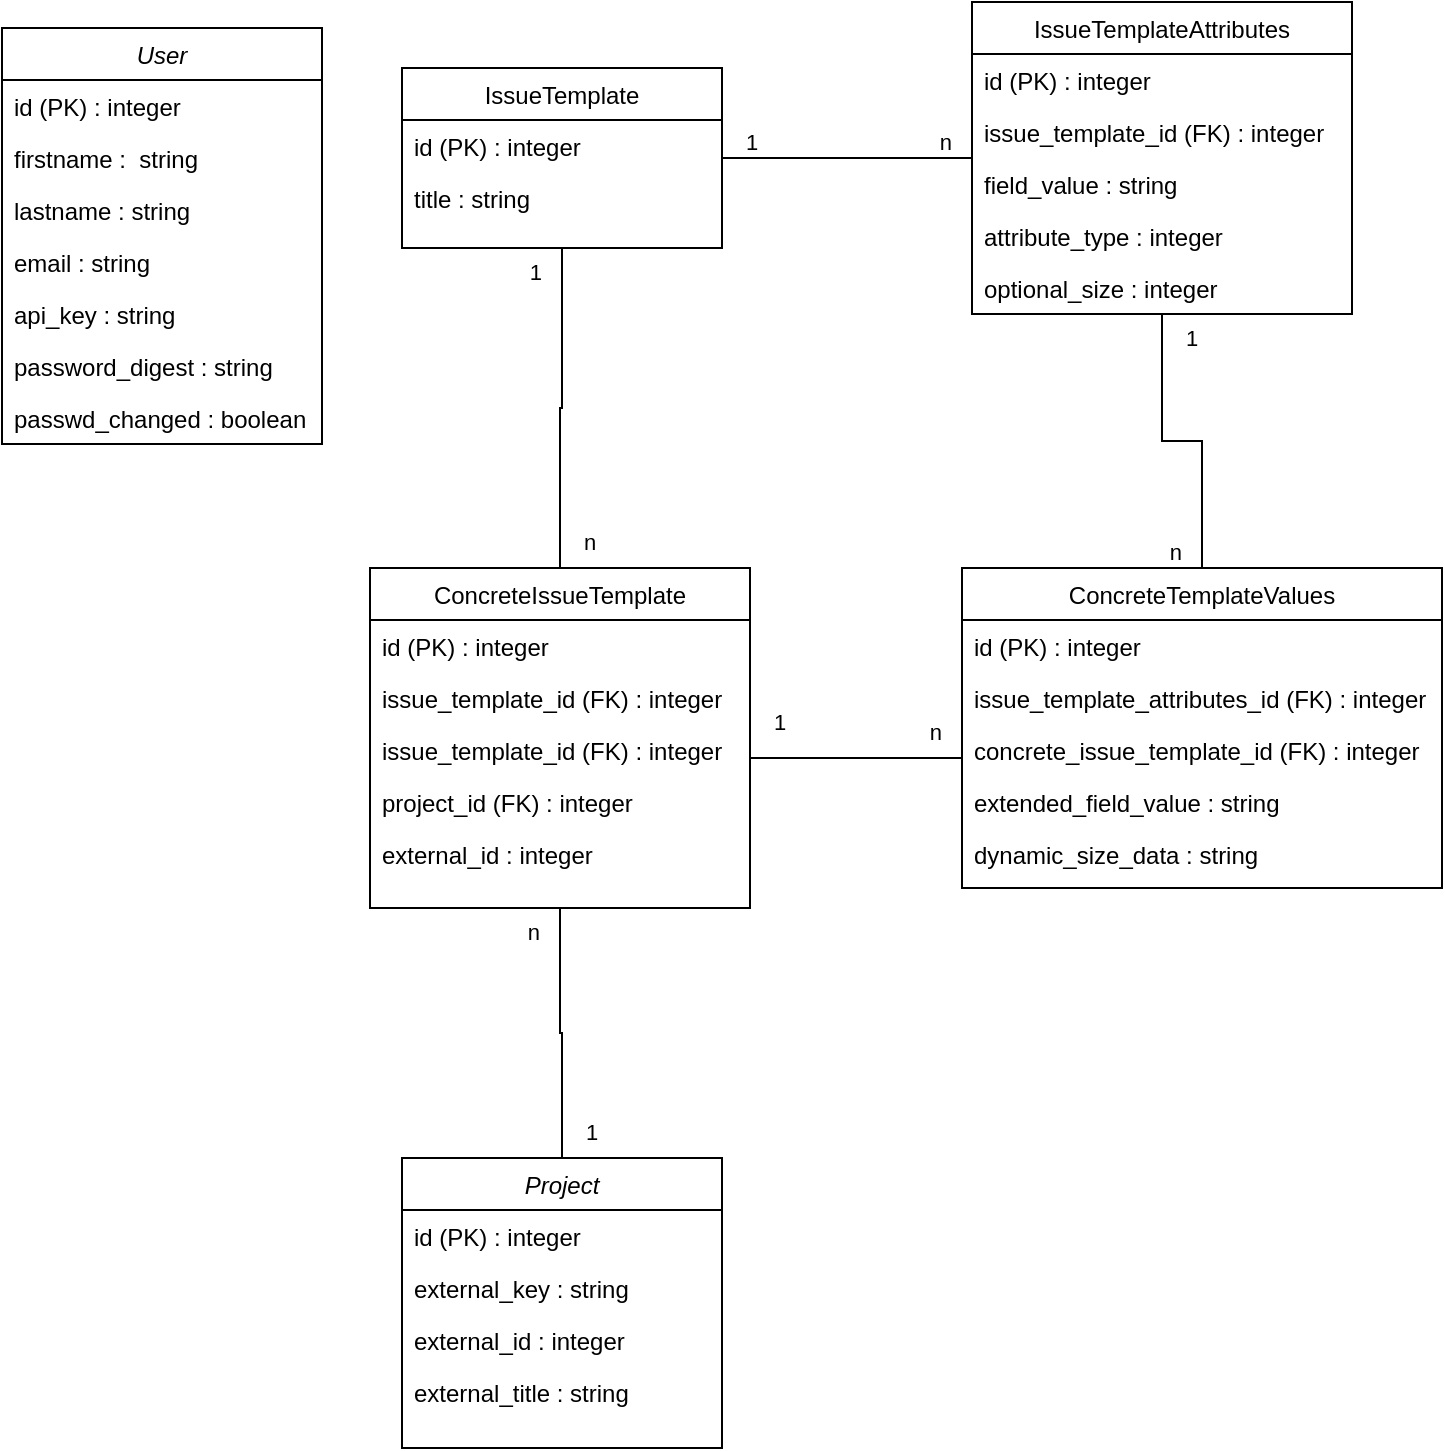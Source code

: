 <mxfile version="15.7.3" type="device"><diagram id="C5RBs43oDa-KdzZeNtuy" name="Page-1"><mxGraphModel dx="1395" dy="962" grid="1" gridSize="10" guides="1" tooltips="1" connect="1" arrows="1" fold="1" page="1" pageScale="1" pageWidth="827" pageHeight="1169" math="0" shadow="0"><root><mxCell id="WIyWlLk6GJQsqaUBKTNV-0"/><mxCell id="WIyWlLk6GJQsqaUBKTNV-1" parent="WIyWlLk6GJQsqaUBKTNV-0"/><mxCell id="zkfFHV4jXpPFQw0GAbJ--0" value="User" style="swimlane;fontStyle=2;align=center;verticalAlign=top;childLayout=stackLayout;horizontal=1;startSize=26;horizontalStack=0;resizeParent=1;resizeLast=0;collapsible=1;marginBottom=0;rounded=0;shadow=0;strokeWidth=1;" parent="WIyWlLk6GJQsqaUBKTNV-1" vertex="1"><mxGeometry x="40" y="80" width="160" height="208" as="geometry"><mxRectangle x="230" y="140" width="160" height="26" as="alternateBounds"/></mxGeometry></mxCell><mxCell id="vYiWwPythGDxeL2GMcXe-61" value="id (PK) : integer" style="text;align=left;verticalAlign=top;spacingLeft=4;spacingRight=4;overflow=hidden;rotatable=0;points=[[0,0.5],[1,0.5]];portConstraint=eastwest;" parent="zkfFHV4jXpPFQw0GAbJ--0" vertex="1"><mxGeometry y="26" width="160" height="26" as="geometry"/></mxCell><mxCell id="zkfFHV4jXpPFQw0GAbJ--1" value="firstname :  string" style="text;align=left;verticalAlign=top;spacingLeft=4;spacingRight=4;overflow=hidden;rotatable=0;points=[[0,0.5],[1,0.5]];portConstraint=eastwest;" parent="zkfFHV4jXpPFQw0GAbJ--0" vertex="1"><mxGeometry y="52" width="160" height="26" as="geometry"/></mxCell><mxCell id="zkfFHV4jXpPFQw0GAbJ--2" value="lastname : string" style="text;align=left;verticalAlign=top;spacingLeft=4;spacingRight=4;overflow=hidden;rotatable=0;points=[[0,0.5],[1,0.5]];portConstraint=eastwest;rounded=0;shadow=0;html=0;" parent="zkfFHV4jXpPFQw0GAbJ--0" vertex="1"><mxGeometry y="78" width="160" height="26" as="geometry"/></mxCell><mxCell id="zkfFHV4jXpPFQw0GAbJ--3" value="email : string" style="text;align=left;verticalAlign=top;spacingLeft=4;spacingRight=4;overflow=hidden;rotatable=0;points=[[0,0.5],[1,0.5]];portConstraint=eastwest;rounded=0;shadow=0;html=0;" parent="zkfFHV4jXpPFQw0GAbJ--0" vertex="1"><mxGeometry y="104" width="160" height="26" as="geometry"/></mxCell><mxCell id="AEb_9aidCXA0OoOkdx65-7" value="api_key : string" style="text;align=left;verticalAlign=top;spacingLeft=4;spacingRight=4;overflow=hidden;rotatable=0;points=[[0,0.5],[1,0.5]];portConstraint=eastwest;rounded=0;shadow=0;html=0;" parent="zkfFHV4jXpPFQw0GAbJ--0" vertex="1"><mxGeometry y="130" width="160" height="26" as="geometry"/></mxCell><mxCell id="b6KLNETRJuKe1UBI7My2-0" value="password_digest : string" style="text;align=left;verticalAlign=top;spacingLeft=4;spacingRight=4;overflow=hidden;rotatable=0;points=[[0,0.5],[1,0.5]];portConstraint=eastwest;rounded=0;shadow=0;html=0;" vertex="1" parent="zkfFHV4jXpPFQw0GAbJ--0"><mxGeometry y="156" width="160" height="26" as="geometry"/></mxCell><mxCell id="b6KLNETRJuKe1UBI7My2-1" value="passwd_changed : boolean" style="text;align=left;verticalAlign=top;spacingLeft=4;spacingRight=4;overflow=hidden;rotatable=0;points=[[0,0.5],[1,0.5]];portConstraint=eastwest;rounded=0;shadow=0;html=0;" vertex="1" parent="zkfFHV4jXpPFQw0GAbJ--0"><mxGeometry y="182" width="160" height="26" as="geometry"/></mxCell><mxCell id="zkfFHV4jXpPFQw0GAbJ--17" value="IssueTemplate" style="swimlane;fontStyle=0;align=center;verticalAlign=top;childLayout=stackLayout;horizontal=1;startSize=26;horizontalStack=0;resizeParent=1;resizeLast=0;collapsible=1;marginBottom=0;rounded=0;shadow=0;strokeWidth=1;" parent="WIyWlLk6GJQsqaUBKTNV-1" vertex="1"><mxGeometry x="240" y="100" width="160" height="90" as="geometry"><mxRectangle x="550" y="140" width="160" height="26" as="alternateBounds"/></mxGeometry></mxCell><mxCell id="vYiWwPythGDxeL2GMcXe-55" value="id (PK) : integer" style="text;align=left;verticalAlign=top;spacingLeft=4;spacingRight=4;overflow=hidden;rotatable=0;points=[[0,0.5],[1,0.5]];portConstraint=eastwest;" parent="zkfFHV4jXpPFQw0GAbJ--17" vertex="1"><mxGeometry y="26" width="160" height="26" as="geometry"/></mxCell><mxCell id="zkfFHV4jXpPFQw0GAbJ--18" value="title : string" style="text;align=left;verticalAlign=top;spacingLeft=4;spacingRight=4;overflow=hidden;rotatable=0;points=[[0,0.5],[1,0.5]];portConstraint=eastwest;" parent="zkfFHV4jXpPFQw0GAbJ--17" vertex="1"><mxGeometry y="52" width="160" height="26" as="geometry"/></mxCell><mxCell id="AEb_9aidCXA0OoOkdx65-15" value="Project" style="swimlane;fontStyle=2;align=center;verticalAlign=top;childLayout=stackLayout;horizontal=1;startSize=26;horizontalStack=0;resizeParent=1;resizeLast=0;collapsible=1;marginBottom=0;rounded=0;shadow=0;strokeWidth=1;" parent="WIyWlLk6GJQsqaUBKTNV-1" vertex="1"><mxGeometry x="240" y="645" width="160" height="145" as="geometry"><mxRectangle x="230" y="140" width="160" height="26" as="alternateBounds"/></mxGeometry></mxCell><mxCell id="vYiWwPythGDxeL2GMcXe-52" value="id (PK) : integer" style="text;align=left;verticalAlign=top;spacingLeft=4;spacingRight=4;overflow=hidden;rotatable=0;points=[[0,0.5],[1,0.5]];portConstraint=eastwest;rounded=0;shadow=0;html=0;" parent="AEb_9aidCXA0OoOkdx65-15" vertex="1"><mxGeometry y="26" width="160" height="26" as="geometry"/></mxCell><mxCell id="AEb_9aidCXA0OoOkdx65-17" value="external_key : string" style="text;align=left;verticalAlign=top;spacingLeft=4;spacingRight=4;overflow=hidden;rotatable=0;points=[[0,0.5],[1,0.5]];portConstraint=eastwest;rounded=0;shadow=0;html=0;" parent="AEb_9aidCXA0OoOkdx65-15" vertex="1"><mxGeometry y="52" width="160" height="26" as="geometry"/></mxCell><mxCell id="AEb_9aidCXA0OoOkdx65-18" value="external_id : integer" style="text;align=left;verticalAlign=top;spacingLeft=4;spacingRight=4;overflow=hidden;rotatable=0;points=[[0,0.5],[1,0.5]];portConstraint=eastwest;rounded=0;shadow=0;html=0;" parent="AEb_9aidCXA0OoOkdx65-15" vertex="1"><mxGeometry y="78" width="160" height="26" as="geometry"/></mxCell><mxCell id="vYiWwPythGDxeL2GMcXe-25" value="external_title : string" style="text;align=left;verticalAlign=top;spacingLeft=4;spacingRight=4;overflow=hidden;rotatable=0;points=[[0,0.5],[1,0.5]];portConstraint=eastwest;rounded=0;shadow=0;html=0;" parent="AEb_9aidCXA0OoOkdx65-15" vertex="1"><mxGeometry y="104" width="160" height="26" as="geometry"/></mxCell><mxCell id="vYiWwPythGDxeL2GMcXe-0" value="ConcreteIssueTemplate" style="swimlane;fontStyle=0;align=center;verticalAlign=top;childLayout=stackLayout;horizontal=1;startSize=26;horizontalStack=0;resizeParent=1;resizeLast=0;collapsible=1;marginBottom=0;rounded=0;shadow=0;strokeWidth=1;" parent="WIyWlLk6GJQsqaUBKTNV-1" vertex="1"><mxGeometry x="224" y="350" width="190" height="170" as="geometry"><mxRectangle x="550" y="140" width="160" height="26" as="alternateBounds"/></mxGeometry></mxCell><mxCell id="vYiWwPythGDxeL2GMcXe-54" value="id (PK) : integer" style="text;align=left;verticalAlign=top;spacingLeft=4;spacingRight=4;overflow=hidden;rotatable=0;points=[[0,0.5],[1,0.5]];portConstraint=eastwest;" parent="vYiWwPythGDxeL2GMcXe-0" vertex="1"><mxGeometry y="26" width="190" height="26" as="geometry"/></mxCell><mxCell id="vYiWwPythGDxeL2GMcXe-17" value="issue_template_id (FK) : integer" style="text;align=left;verticalAlign=top;spacingLeft=4;spacingRight=4;overflow=hidden;rotatable=0;points=[[0,0.5],[1,0.5]];portConstraint=eastwest;" parent="vYiWwPythGDxeL2GMcXe-0" vertex="1"><mxGeometry y="52" width="190" height="26" as="geometry"/></mxCell><mxCell id="b6KLNETRJuKe1UBI7My2-5" value="issue_template_id (FK) : integer" style="text;align=left;verticalAlign=top;spacingLeft=4;spacingRight=4;overflow=hidden;rotatable=0;points=[[0,0.5],[1,0.5]];portConstraint=eastwest;" vertex="1" parent="vYiWwPythGDxeL2GMcXe-0"><mxGeometry y="78" width="190" height="26" as="geometry"/></mxCell><mxCell id="b6KLNETRJuKe1UBI7My2-6" value="project_id (FK) : integer" style="text;align=left;verticalAlign=top;spacingLeft=4;spacingRight=4;overflow=hidden;rotatable=0;points=[[0,0.5],[1,0.5]];portConstraint=eastwest;" vertex="1" parent="vYiWwPythGDxeL2GMcXe-0"><mxGeometry y="104" width="190" height="26" as="geometry"/></mxCell><mxCell id="b6KLNETRJuKe1UBI7My2-7" value="external_id : integer" style="text;align=left;verticalAlign=top;spacingLeft=4;spacingRight=4;overflow=hidden;rotatable=0;points=[[0,0.5],[1,0.5]];portConstraint=eastwest;" vertex="1" parent="vYiWwPythGDxeL2GMcXe-0"><mxGeometry y="130" width="190" height="26" as="geometry"/></mxCell><mxCell id="vYiWwPythGDxeL2GMcXe-12" value="" style="endArrow=none;html=1;edgeStyle=orthogonalEdgeStyle;rounded=0;startSize=26;entryX=0.5;entryY=1;entryDx=0;entryDy=0;exitX=0.5;exitY=0;exitDx=0;exitDy=0;" parent="WIyWlLk6GJQsqaUBKTNV-1" source="AEb_9aidCXA0OoOkdx65-15" target="vYiWwPythGDxeL2GMcXe-0" edge="1"><mxGeometry relative="1" as="geometry"><mxPoint x="820" y="360" as="sourcePoint"/><mxPoint x="640" y="540" as="targetPoint"/><Array as="points"/></mxGeometry></mxCell><mxCell id="vYiWwPythGDxeL2GMcXe-13" value="1" style="edgeLabel;resizable=0;html=1;align=left;verticalAlign=bottom;rounded=0;shadow=0;startSize=26;strokeWidth=1;" parent="vYiWwPythGDxeL2GMcXe-12" connectable="0" vertex="1"><mxGeometry x="-1" relative="1" as="geometry"><mxPoint x="10" y="-5" as="offset"/></mxGeometry></mxCell><mxCell id="vYiWwPythGDxeL2GMcXe-14" value="n" style="edgeLabel;resizable=0;html=1;align=right;verticalAlign=bottom;rounded=0;shadow=0;startSize=26;strokeWidth=1;" parent="vYiWwPythGDxeL2GMcXe-12" connectable="0" vertex="1"><mxGeometry x="1" relative="1" as="geometry"><mxPoint x="-10" y="20" as="offset"/></mxGeometry></mxCell><mxCell id="vYiWwPythGDxeL2GMcXe-26" value="" style="endArrow=none;html=1;edgeStyle=orthogonalEdgeStyle;rounded=0;startSize=26;entryX=0.5;entryY=1;entryDx=0;entryDy=0;exitX=0.5;exitY=0;exitDx=0;exitDy=0;" parent="WIyWlLk6GJQsqaUBKTNV-1" source="vYiWwPythGDxeL2GMcXe-0" target="zkfFHV4jXpPFQw0GAbJ--17" edge="1"><mxGeometry relative="1" as="geometry"><mxPoint x="79.5" y="385" as="sourcePoint"/><mxPoint x="79.5" y="305" as="targetPoint"/><Array as="points"/></mxGeometry></mxCell><mxCell id="vYiWwPythGDxeL2GMcXe-27" value="n" style="edgeLabel;resizable=0;html=1;align=left;verticalAlign=bottom;rounded=0;shadow=0;startSize=26;strokeWidth=1;" parent="vYiWwPythGDxeL2GMcXe-26" connectable="0" vertex="1"><mxGeometry x="-1" relative="1" as="geometry"><mxPoint x="10" y="-5" as="offset"/></mxGeometry></mxCell><mxCell id="vYiWwPythGDxeL2GMcXe-28" value="1" style="edgeLabel;resizable=0;html=1;align=right;verticalAlign=bottom;rounded=0;shadow=0;startSize=26;strokeWidth=1;" parent="vYiWwPythGDxeL2GMcXe-26" connectable="0" vertex="1"><mxGeometry x="1" relative="1" as="geometry"><mxPoint x="-10" y="20" as="offset"/></mxGeometry></mxCell><mxCell id="vYiWwPythGDxeL2GMcXe-29" value="ConcreteTemplateValues" style="swimlane;fontStyle=0;align=center;verticalAlign=top;childLayout=stackLayout;horizontal=1;startSize=26;horizontalStack=0;resizeParent=1;resizeLast=0;collapsible=1;marginBottom=0;rounded=0;shadow=0;strokeWidth=1;" parent="WIyWlLk6GJQsqaUBKTNV-1" vertex="1"><mxGeometry x="520" y="350" width="240" height="160" as="geometry"><mxRectangle x="360" y="440" width="160" height="26" as="alternateBounds"/></mxGeometry></mxCell><mxCell id="vYiWwPythGDxeL2GMcXe-53" value="id (PK) : integer" style="text;align=left;verticalAlign=top;spacingLeft=4;spacingRight=4;overflow=hidden;rotatable=0;points=[[0,0.5],[1,0.5]];portConstraint=eastwest;" parent="vYiWwPythGDxeL2GMcXe-29" vertex="1"><mxGeometry y="26" width="240" height="26" as="geometry"/></mxCell><mxCell id="vYiWwPythGDxeL2GMcXe-30" value="issue_template_attributes_id (FK) : integer" style="text;align=left;verticalAlign=top;spacingLeft=4;spacingRight=4;overflow=hidden;rotatable=0;points=[[0,0.5],[1,0.5]];portConstraint=eastwest;" parent="vYiWwPythGDxeL2GMcXe-29" vertex="1"><mxGeometry y="52" width="240" height="26" as="geometry"/></mxCell><mxCell id="vYiWwPythGDxeL2GMcXe-56" value="concrete_issue_template_id (FK) : integer" style="text;align=left;verticalAlign=top;spacingLeft=4;spacingRight=4;overflow=hidden;rotatable=0;points=[[0,0.5],[1,0.5]];portConstraint=eastwest;" parent="vYiWwPythGDxeL2GMcXe-29" vertex="1"><mxGeometry y="78" width="240" height="26" as="geometry"/></mxCell><mxCell id="vYiWwPythGDxeL2GMcXe-50" value="extended_field_value : string" style="text;align=left;verticalAlign=top;spacingLeft=4;spacingRight=4;overflow=hidden;rotatable=0;points=[[0,0.5],[1,0.5]];portConstraint=eastwest;" parent="vYiWwPythGDxeL2GMcXe-29" vertex="1"><mxGeometry y="104" width="240" height="26" as="geometry"/></mxCell><mxCell id="b6KLNETRJuKe1UBI7My2-4" value="dynamic_size_data : string" style="text;align=left;verticalAlign=top;spacingLeft=4;spacingRight=4;overflow=hidden;rotatable=0;points=[[0,0.5],[1,0.5]];portConstraint=eastwest;" vertex="1" parent="vYiWwPythGDxeL2GMcXe-29"><mxGeometry y="130" width="240" height="26" as="geometry"/></mxCell><mxCell id="vYiWwPythGDxeL2GMcXe-32" value="IssueTemplateAttributes" style="swimlane;fontStyle=0;align=center;verticalAlign=top;childLayout=stackLayout;horizontal=1;startSize=26;horizontalStack=0;resizeParent=1;resizeLast=0;collapsible=1;marginBottom=0;rounded=0;shadow=0;strokeWidth=1;" parent="WIyWlLk6GJQsqaUBKTNV-1" vertex="1"><mxGeometry x="525" y="67" width="190" height="156" as="geometry"><mxRectangle x="550" y="140" width="160" height="26" as="alternateBounds"/></mxGeometry></mxCell><mxCell id="vYiWwPythGDxeL2GMcXe-33" value="id (PK) : integer" style="text;align=left;verticalAlign=top;spacingLeft=4;spacingRight=4;overflow=hidden;rotatable=0;points=[[0,0.5],[1,0.5]];portConstraint=eastwest;" parent="vYiWwPythGDxeL2GMcXe-32" vertex="1"><mxGeometry y="26" width="190" height="26" as="geometry"/></mxCell><mxCell id="vYiWwPythGDxeL2GMcXe-60" value="issue_template_id (FK) : integer" style="text;align=left;verticalAlign=top;spacingLeft=4;spacingRight=4;overflow=hidden;rotatable=0;points=[[0,0.5],[1,0.5]];portConstraint=eastwest;" parent="vYiWwPythGDxeL2GMcXe-32" vertex="1"><mxGeometry y="52" width="190" height="26" as="geometry"/></mxCell><mxCell id="vYiWwPythGDxeL2GMcXe-44" value="field_value : string" style="text;align=left;verticalAlign=top;spacingLeft=4;spacingRight=4;overflow=hidden;rotatable=0;points=[[0,0.5],[1,0.5]];portConstraint=eastwest;" parent="vYiWwPythGDxeL2GMcXe-32" vertex="1"><mxGeometry y="78" width="190" height="26" as="geometry"/></mxCell><mxCell id="vYiWwPythGDxeL2GMcXe-45" value="attribute_type : integer" style="text;align=left;verticalAlign=top;spacingLeft=4;spacingRight=4;overflow=hidden;rotatable=0;points=[[0,0.5],[1,0.5]];portConstraint=eastwest;" parent="vYiWwPythGDxeL2GMcXe-32" vertex="1"><mxGeometry y="104" width="190" height="26" as="geometry"/></mxCell><mxCell id="b6KLNETRJuKe1UBI7My2-2" value="optional_size : integer" style="text;align=left;verticalAlign=top;spacingLeft=4;spacingRight=4;overflow=hidden;rotatable=0;points=[[0,0.5],[1,0.5]];portConstraint=eastwest;" vertex="1" parent="vYiWwPythGDxeL2GMcXe-32"><mxGeometry y="130" width="190" height="26" as="geometry"/></mxCell><mxCell id="vYiWwPythGDxeL2GMcXe-37" value="" style="endArrow=none;html=1;edgeStyle=orthogonalEdgeStyle;rounded=0;startSize=26;entryX=0;entryY=0.5;entryDx=0;entryDy=0;exitX=1;exitY=0.5;exitDx=0;exitDy=0;" parent="WIyWlLk6GJQsqaUBKTNV-1" source="zkfFHV4jXpPFQw0GAbJ--17" target="vYiWwPythGDxeL2GMcXe-32" edge="1"><mxGeometry relative="1" as="geometry"><mxPoint x="310" y="165" as="sourcePoint"/><mxPoint x="470" y="165" as="targetPoint"/></mxGeometry></mxCell><mxCell id="vYiWwPythGDxeL2GMcXe-38" value="1" style="edgeLabel;resizable=0;html=1;align=left;verticalAlign=bottom;rounded=0;shadow=0;startSize=26;strokeWidth=1;" parent="vYiWwPythGDxeL2GMcXe-37" connectable="0" vertex="1"><mxGeometry x="-1" relative="1" as="geometry"><mxPoint x="10" as="offset"/></mxGeometry></mxCell><mxCell id="vYiWwPythGDxeL2GMcXe-39" value="n" style="edgeLabel;resizable=0;html=1;align=right;verticalAlign=bottom;rounded=0;shadow=0;startSize=26;strokeWidth=1;" parent="vYiWwPythGDxeL2GMcXe-37" connectable="0" vertex="1"><mxGeometry x="1" relative="1" as="geometry"><mxPoint x="-10" as="offset"/></mxGeometry></mxCell><mxCell id="vYiWwPythGDxeL2GMcXe-40" value="" style="endArrow=none;html=1;edgeStyle=orthogonalEdgeStyle;rounded=0;startSize=26;exitX=0.5;exitY=1;exitDx=0;exitDy=0;entryX=0.5;entryY=0;entryDx=0;entryDy=0;" parent="WIyWlLk6GJQsqaUBKTNV-1" source="vYiWwPythGDxeL2GMcXe-32" target="vYiWwPythGDxeL2GMcXe-29" edge="1"><mxGeometry relative="1" as="geometry"><mxPoint x="730" y="495" as="sourcePoint"/><mxPoint x="600" y="365" as="targetPoint"/></mxGeometry></mxCell><mxCell id="vYiWwPythGDxeL2GMcXe-41" value="1" style="edgeLabel;resizable=0;html=1;align=left;verticalAlign=bottom;rounded=0;shadow=0;startSize=26;strokeWidth=1;" parent="vYiWwPythGDxeL2GMcXe-40" connectable="0" vertex="1"><mxGeometry x="-1" relative="1" as="geometry"><mxPoint x="10" y="20" as="offset"/></mxGeometry></mxCell><mxCell id="vYiWwPythGDxeL2GMcXe-42" value="n" style="edgeLabel;resizable=0;html=1;align=right;verticalAlign=bottom;rounded=0;shadow=0;startSize=26;strokeWidth=1;" parent="vYiWwPythGDxeL2GMcXe-40" connectable="0" vertex="1"><mxGeometry x="1" relative="1" as="geometry"><mxPoint x="-10" as="offset"/></mxGeometry></mxCell><mxCell id="vYiWwPythGDxeL2GMcXe-57" value="" style="endArrow=none;html=1;edgeStyle=orthogonalEdgeStyle;rounded=0;startSize=26;entryX=0;entryY=0.5;entryDx=0;entryDy=0;exitX=1;exitY=0.5;exitDx=0;exitDy=0;" parent="WIyWlLk6GJQsqaUBKTNV-1" source="vYiWwPythGDxeL2GMcXe-0" target="vYiWwPythGDxeL2GMcXe-56" edge="1"><mxGeometry relative="1" as="geometry"><mxPoint x="390" y="335" as="sourcePoint"/><mxPoint x="500" y="482.0" as="targetPoint"/><Array as="points"><mxPoint x="520" y="445"/><mxPoint x="520" y="441"/></Array></mxGeometry></mxCell><mxCell id="vYiWwPythGDxeL2GMcXe-58" value="1" style="edgeLabel;resizable=0;html=1;align=left;verticalAlign=bottom;rounded=0;shadow=0;startSize=26;strokeWidth=1;" parent="vYiWwPythGDxeL2GMcXe-57" connectable="0" vertex="1"><mxGeometry x="-1" relative="1" as="geometry"><mxPoint x="10" as="offset"/></mxGeometry></mxCell><mxCell id="vYiWwPythGDxeL2GMcXe-59" value="n" style="edgeLabel;resizable=0;html=1;align=right;verticalAlign=bottom;rounded=0;shadow=0;startSize=26;strokeWidth=1;" parent="vYiWwPythGDxeL2GMcXe-57" connectable="0" vertex="1"><mxGeometry x="1" relative="1" as="geometry"><mxPoint x="-10" y="-1" as="offset"/></mxGeometry></mxCell></root></mxGraphModel></diagram></mxfile>